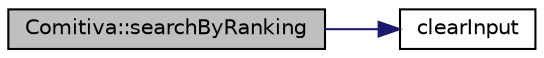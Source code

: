 digraph "Comitiva::searchByRanking"
{
 // LATEX_PDF_SIZE
  edge [fontname="Helvetica",fontsize="10",labelfontname="Helvetica",labelfontsize="10"];
  node [fontname="Helvetica",fontsize="10",shape=record];
  rankdir="LR";
  Node1 [label="Comitiva::searchByRanking",height=0.2,width=0.4,color="black", fillcolor="grey75", style="filled", fontcolor="black",tooltip="Mostra todos os elementos com um ranking específico de um vetor de atletas passado como argumento."];
  Node1 -> Node2 [color="midnightblue",fontsize="10",style="solid",fontname="Helvetica"];
  Node2 [label="clearInput",height=0.2,width=0.4,color="black", fillcolor="white", style="filled",URL="$utils_8cpp.html#a5d555657ce648c1a47abb70f1029589d",tooltip="Limpa o input buffer."];
}
